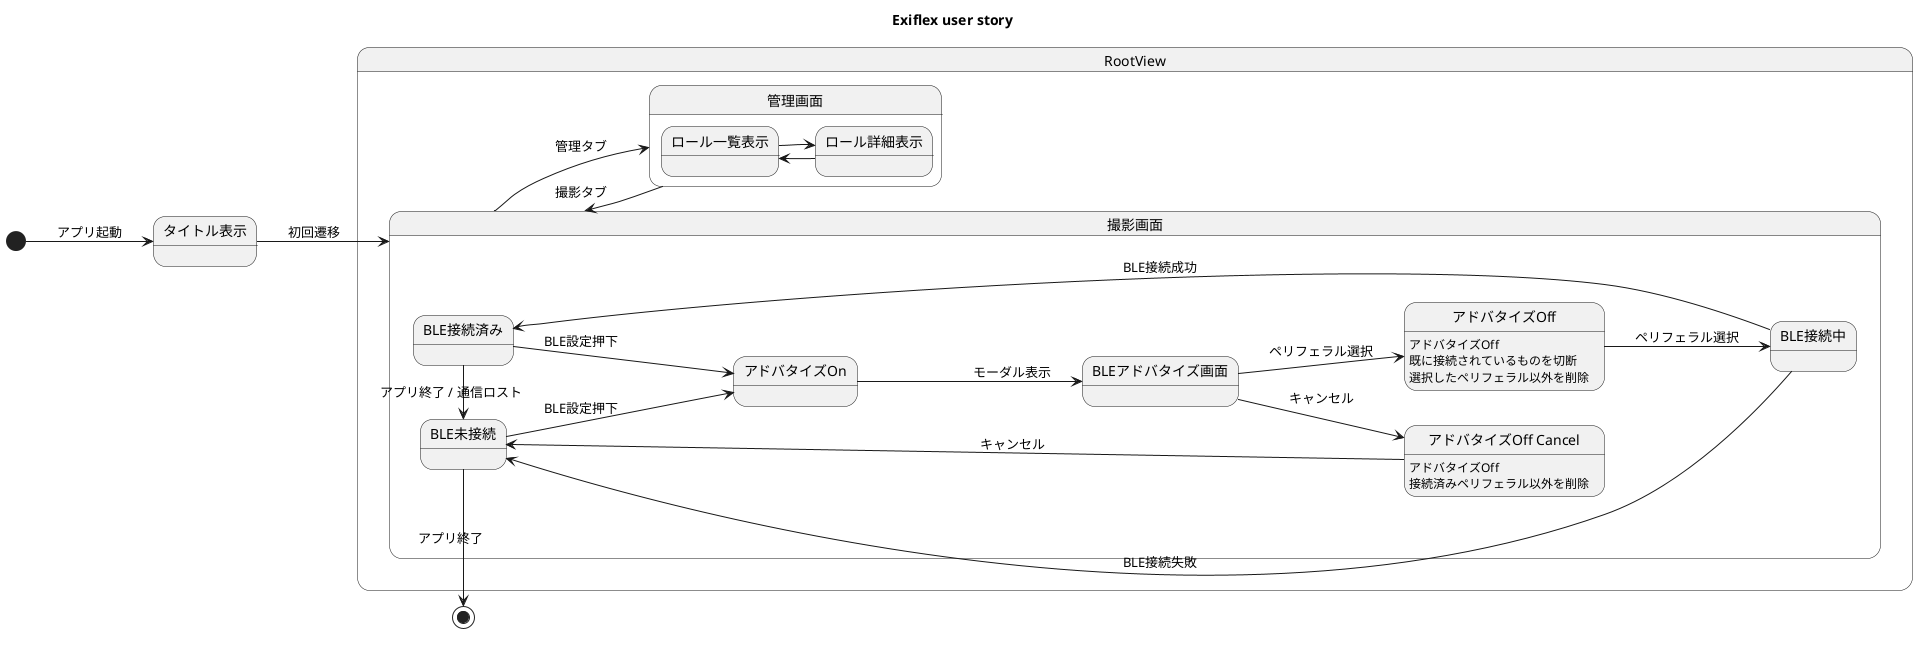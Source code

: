 @startuml
left to right direction
title Exiflex user story

state "タイトル表示" as titlelogo

state "RootView" as rootview {
    state "撮影画面" as cameraview {
        state "BLE未接続" as ble_close
        state "アドバタイズOn" as ble_ad_on
        state "BLEアドバタイズ画面" as ble_ad
        state "アドバタイズOff" as ble_ad_off
        ble_ad_off : アドバタイズOff
        ble_ad_off : 既に接続されているものを切断
        ble_ad_off : 選択したペリフェラル以外を削除
        state "アドバタイズOff Cancel" as ble_ad_off_cancel
        ble_ad_off_cancel : アドバタイズOff
        ble_ad_off_cancel : 接続済みペリフェラル以外を削除
        state "BLE接続中" as ble_conn_now
        state "BLE接続済み" as ble_conn

        ble_close --> ble_ad_on : BLE設定押下
        ble_ad_on --> ble_ad : モーダル表示
        ble_ad --> ble_ad_off : ペリフェラル選択
        ble_ad --> ble_ad_off_cancel : キャンセル
        ble_ad_off --> ble_conn_now : ペリフェラル選択
        ble_conn_now --> ble_close : BLE接続失敗
        ble_conn_now --> ble_conn : BLE接続成功
        ble_ad_off_cancel --> ble_close : キャンセル
        ble_ad_on <-down- ble_conn : BLE設定押下
        ble_close <-- ble_conn : アプリ終了 / 通信ロスト

    }

    state "管理画面" as manageview {
        state "ロール一覧表示" as rolles
        state "ロール詳細表示" as roll_detail

        rolles --> roll_detail
        rolles <- roll_detail
    }

    cameraview --> manageview : 管理タブ
    manageview -> cameraview : 撮影タブ

}

[*] --> titlelogo : アプリ起動
titlelogo --> cameraview : 初回遷移





[*] <-- ble_close : アプリ終了

@enduml
